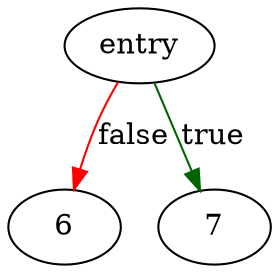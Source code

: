 digraph "careadlinkatcwd" {
	// Node definitions.
	4 [label=entry];
	6;
	7;

	// Edge definitions.
	4 -> 6 [
		color=red
		label=false
	];
	4 -> 7 [
		color=darkgreen
		label=true
	];
}